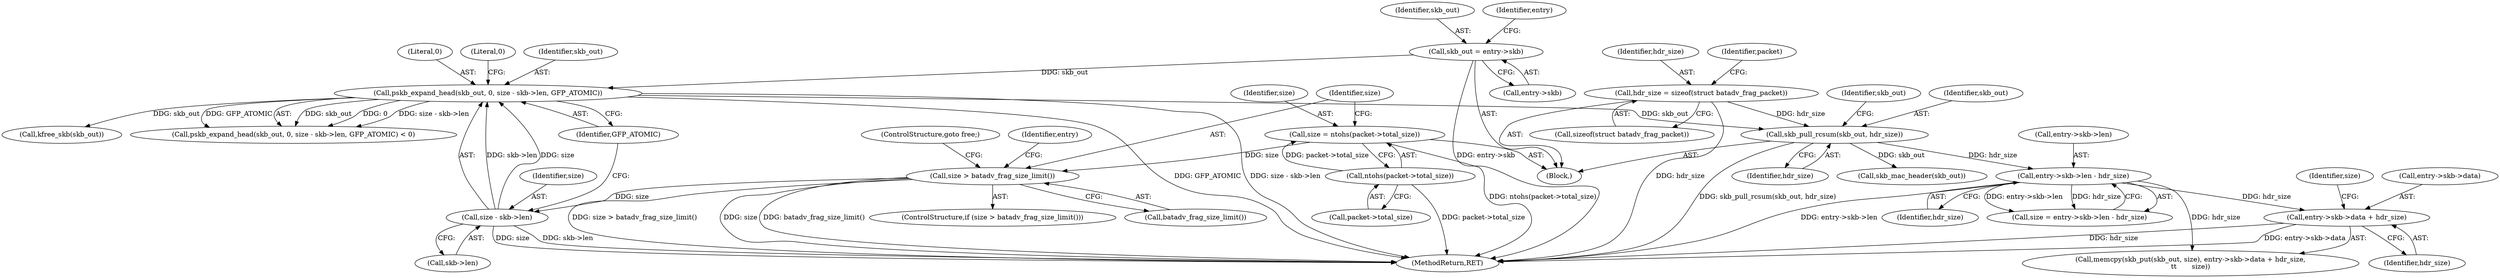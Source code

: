 digraph "0_linux_5b6698b0e4a37053de35cc24ee695b98a7eb712b@pointer" {
"1000205" [label="(Call,entry->skb->data + hdr_size)"];
"1000194" [label="(Call,entry->skb->len - hdr_size)"];
"1000171" [label="(Call,skb_pull_rcsum(skb_out, hdr_size))"];
"1000154" [label="(Call,pskb_expand_head(skb_out, 0, size - skb->len, GFP_ATOMIC))"];
"1000145" [label="(Call,skb_out = entry->skb)"];
"1000157" [label="(Call,size - skb->len)"];
"1000136" [label="(Call,size > batadv_frag_size_limit())"];
"1000129" [label="(Call,size = ntohs(packet->total_size))"];
"1000131" [label="(Call,ntohs(packet->total_size))"];
"1000118" [label="(Call,hdr_size = sizeof(struct batadv_frag_packet))"];
"1000205" [label="(Call,entry->skb->data + hdr_size)"];
"1000109" [label="(Block,)"];
"1000131" [label="(Call,ntohs(packet->total_size))"];
"1000136" [label="(Call,size > batadv_frag_size_limit())"];
"1000155" [label="(Identifier,skb_out)"];
"1000119" [label="(Identifier,hdr_size)"];
"1000195" [label="(Call,entry->skb->len)"];
"1000146" [label="(Identifier,skb_out)"];
"1000138" [label="(Call,batadv_frag_size_limit())"];
"1000139" [label="(ControlStructure,goto free;)"];
"1000173" [label="(Identifier,hdr_size)"];
"1000211" [label="(Identifier,hdr_size)"];
"1000192" [label="(Call,size = entry->skb->len - hdr_size)"];
"1000177" [label="(Identifier,skb_out)"];
"1000201" [label="(Call,memcpy(skb_put(skb_out, size), entry->skb->data + hdr_size,\n\t\t       size))"];
"1000171" [label="(Call,skb_pull_rcsum(skb_out, hdr_size))"];
"1000180" [label="(Call,skb_mac_header(skb_out))"];
"1000129" [label="(Call,size = ntohs(packet->total_size))"];
"1000165" [label="(Call,kfree_skb(skb_out))"];
"1000137" [label="(Identifier,size)"];
"1000153" [label="(Call,pskb_expand_head(skb_out, 0, size - skb->len, GFP_ATOMIC) < 0)"];
"1000118" [label="(Call,hdr_size = sizeof(struct batadv_frag_packet))"];
"1000212" [label="(Identifier,size)"];
"1000156" [label="(Literal,0)"];
"1000143" [label="(Identifier,entry)"];
"1000130" [label="(Identifier,size)"];
"1000157" [label="(Call,size - skb->len)"];
"1000158" [label="(Identifier,size)"];
"1000172" [label="(Identifier,skb_out)"];
"1000132" [label="(Call,packet->total_size)"];
"1000163" [label="(Literal,0)"];
"1000218" [label="(MethodReturn,RET)"];
"1000151" [label="(Identifier,entry)"];
"1000154" [label="(Call,pskb_expand_head(skb_out, 0, size - skb->len, GFP_ATOMIC))"];
"1000147" [label="(Call,entry->skb)"];
"1000159" [label="(Call,skb->len)"];
"1000162" [label="(Identifier,GFP_ATOMIC)"];
"1000135" [label="(ControlStructure,if (size > batadv_frag_size_limit()))"];
"1000206" [label="(Call,entry->skb->data)"];
"1000120" [label="(Call,sizeof(struct batadv_frag_packet))"];
"1000200" [label="(Identifier,hdr_size)"];
"1000194" [label="(Call,entry->skb->len - hdr_size)"];
"1000145" [label="(Call,skb_out = entry->skb)"];
"1000123" [label="(Identifier,packet)"];
"1000205" -> "1000201"  [label="AST: "];
"1000205" -> "1000211"  [label="CFG: "];
"1000206" -> "1000205"  [label="AST: "];
"1000211" -> "1000205"  [label="AST: "];
"1000212" -> "1000205"  [label="CFG: "];
"1000205" -> "1000218"  [label="DDG: entry->skb->data"];
"1000205" -> "1000218"  [label="DDG: hdr_size"];
"1000194" -> "1000205"  [label="DDG: hdr_size"];
"1000194" -> "1000192"  [label="AST: "];
"1000194" -> "1000200"  [label="CFG: "];
"1000195" -> "1000194"  [label="AST: "];
"1000200" -> "1000194"  [label="AST: "];
"1000192" -> "1000194"  [label="CFG: "];
"1000194" -> "1000218"  [label="DDG: entry->skb->len"];
"1000194" -> "1000192"  [label="DDG: entry->skb->len"];
"1000194" -> "1000192"  [label="DDG: hdr_size"];
"1000171" -> "1000194"  [label="DDG: hdr_size"];
"1000194" -> "1000201"  [label="DDG: hdr_size"];
"1000171" -> "1000109"  [label="AST: "];
"1000171" -> "1000173"  [label="CFG: "];
"1000172" -> "1000171"  [label="AST: "];
"1000173" -> "1000171"  [label="AST: "];
"1000177" -> "1000171"  [label="CFG: "];
"1000171" -> "1000218"  [label="DDG: skb_pull_rcsum(skb_out, hdr_size)"];
"1000154" -> "1000171"  [label="DDG: skb_out"];
"1000118" -> "1000171"  [label="DDG: hdr_size"];
"1000171" -> "1000180"  [label="DDG: skb_out"];
"1000154" -> "1000153"  [label="AST: "];
"1000154" -> "1000162"  [label="CFG: "];
"1000155" -> "1000154"  [label="AST: "];
"1000156" -> "1000154"  [label="AST: "];
"1000157" -> "1000154"  [label="AST: "];
"1000162" -> "1000154"  [label="AST: "];
"1000163" -> "1000154"  [label="CFG: "];
"1000154" -> "1000218"  [label="DDG: size - skb->len"];
"1000154" -> "1000218"  [label="DDG: GFP_ATOMIC"];
"1000154" -> "1000153"  [label="DDG: skb_out"];
"1000154" -> "1000153"  [label="DDG: 0"];
"1000154" -> "1000153"  [label="DDG: size - skb->len"];
"1000154" -> "1000153"  [label="DDG: GFP_ATOMIC"];
"1000145" -> "1000154"  [label="DDG: skb_out"];
"1000157" -> "1000154"  [label="DDG: size"];
"1000157" -> "1000154"  [label="DDG: skb->len"];
"1000154" -> "1000165"  [label="DDG: skb_out"];
"1000145" -> "1000109"  [label="AST: "];
"1000145" -> "1000147"  [label="CFG: "];
"1000146" -> "1000145"  [label="AST: "];
"1000147" -> "1000145"  [label="AST: "];
"1000151" -> "1000145"  [label="CFG: "];
"1000145" -> "1000218"  [label="DDG: entry->skb"];
"1000157" -> "1000159"  [label="CFG: "];
"1000158" -> "1000157"  [label="AST: "];
"1000159" -> "1000157"  [label="AST: "];
"1000162" -> "1000157"  [label="CFG: "];
"1000157" -> "1000218"  [label="DDG: skb->len"];
"1000157" -> "1000218"  [label="DDG: size"];
"1000136" -> "1000157"  [label="DDG: size"];
"1000136" -> "1000135"  [label="AST: "];
"1000136" -> "1000138"  [label="CFG: "];
"1000137" -> "1000136"  [label="AST: "];
"1000138" -> "1000136"  [label="AST: "];
"1000139" -> "1000136"  [label="CFG: "];
"1000143" -> "1000136"  [label="CFG: "];
"1000136" -> "1000218"  [label="DDG: batadv_frag_size_limit()"];
"1000136" -> "1000218"  [label="DDG: size > batadv_frag_size_limit()"];
"1000136" -> "1000218"  [label="DDG: size"];
"1000129" -> "1000136"  [label="DDG: size"];
"1000129" -> "1000109"  [label="AST: "];
"1000129" -> "1000131"  [label="CFG: "];
"1000130" -> "1000129"  [label="AST: "];
"1000131" -> "1000129"  [label="AST: "];
"1000137" -> "1000129"  [label="CFG: "];
"1000129" -> "1000218"  [label="DDG: ntohs(packet->total_size)"];
"1000131" -> "1000129"  [label="DDG: packet->total_size"];
"1000131" -> "1000132"  [label="CFG: "];
"1000132" -> "1000131"  [label="AST: "];
"1000131" -> "1000218"  [label="DDG: packet->total_size"];
"1000118" -> "1000109"  [label="AST: "];
"1000118" -> "1000120"  [label="CFG: "];
"1000119" -> "1000118"  [label="AST: "];
"1000120" -> "1000118"  [label="AST: "];
"1000123" -> "1000118"  [label="CFG: "];
"1000118" -> "1000218"  [label="DDG: hdr_size"];
}
